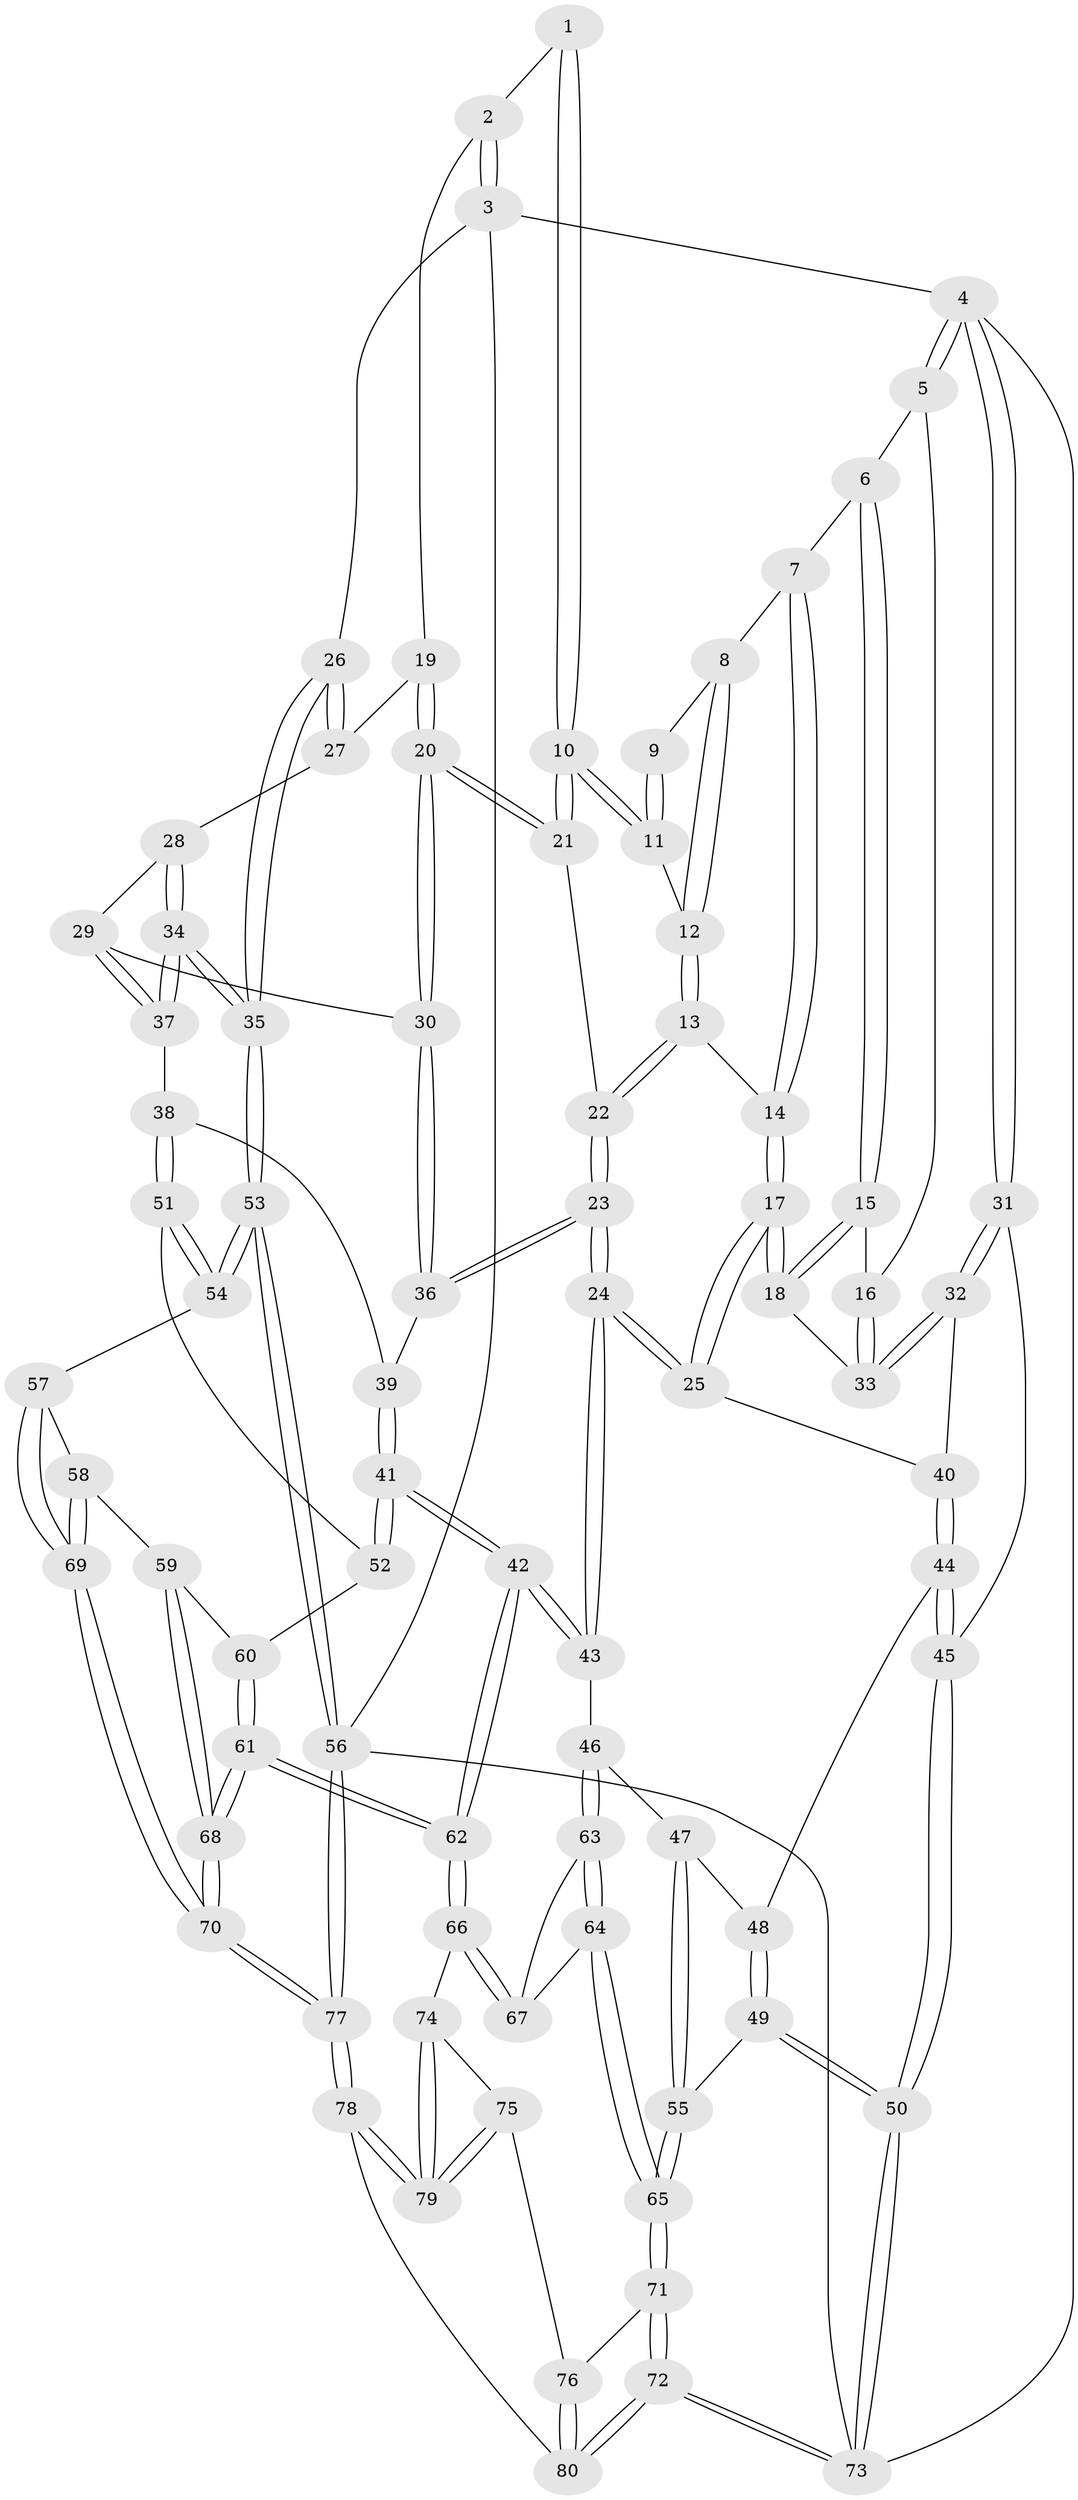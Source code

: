 // coarse degree distribution, {3: 0.25, 10: 0.03125, 5: 0.25, 4: 0.375, 7: 0.0625, 6: 0.03125}
// Generated by graph-tools (version 1.1) at 2025/21/03/04/25 18:21:04]
// undirected, 80 vertices, 197 edges
graph export_dot {
graph [start="1"]
  node [color=gray90,style=filled];
  1 [pos="+0.7107143793796621+0"];
  2 [pos="+1+0"];
  3 [pos="+1+0"];
  4 [pos="+0+0"];
  5 [pos="+0.09139027309983319+0"];
  6 [pos="+0.28022398902872425+0"];
  7 [pos="+0.3381108568143038+0"];
  8 [pos="+0.40388533627333895+0"];
  9 [pos="+0.5796893892392982+0"];
  10 [pos="+0.7060140763124869+0.15397514362493986"];
  11 [pos="+0.576963251517096+0.05893012162779873"];
  12 [pos="+0.5245320657085412+0.08129831299809026"];
  13 [pos="+0.4846281701804274+0.11084271668351042"];
  14 [pos="+0.4565030335597901+0.10823825613261015"];
  15 [pos="+0.2534794146116701+0"];
  16 [pos="+0.04992874997688336+0.13218448367985997"];
  17 [pos="+0.31360614421961963+0.22054307647241822"];
  18 [pos="+0.2784858421144849+0.18654830345795173"];
  19 [pos="+0.8372433090182605+0.11909680075952998"];
  20 [pos="+0.7151940643765716+0.17318764965075245"];
  21 [pos="+0.7147543336521222+0.1728035692644001"];
  22 [pos="+0.5466355728989885+0.19368926269132614"];
  23 [pos="+0.43463478313630227+0.3629659494473337"];
  24 [pos="+0.4238689995026779+0.3720448620453154"];
  25 [pos="+0.34631361969933366+0.31779778557560445"];
  26 [pos="+1+0.068270627208118"];
  27 [pos="+0.9150329842416832+0.16129173533908403"];
  28 [pos="+0.9204019365585167+0.2506903045825719"];
  29 [pos="+0.8236913751236262+0.2869710674032115"];
  30 [pos="+0.7181209105374351+0.20158685794832895"];
  31 [pos="+0+0.2494898240492237"];
  32 [pos="+0+0.24110239571299327"];
  33 [pos="+0.01418639688741252+0.19973403254768196"];
  34 [pos="+1+0.3971657422641803"];
  35 [pos="+1+0.40320560241064307"];
  36 [pos="+0.6889256022191419+0.2674132510882334"];
  37 [pos="+0.8701670241574372+0.4441150216465405"];
  38 [pos="+0.8442575334914483+0.4652847957333082"];
  39 [pos="+0.689718087840097+0.28306506875782333"];
  40 [pos="+0.17312173019208701+0.4147598079673978"];
  41 [pos="+0.6347885657786032+0.5528556973014267"];
  42 [pos="+0.6150358443208549+0.5617318639430614"];
  43 [pos="+0.48767997733625984+0.5332412566779826"];
  44 [pos="+0.16952967913515762+0.43324437764378465"];
  45 [pos="+0+0.5779289401971531"];
  46 [pos="+0.46496492973331166+0.554698790025791"];
  47 [pos="+0.29139922798269385+0.561281055848876"];
  48 [pos="+0.174559538341827+0.47736165079991266"];
  49 [pos="+0.09712313277411716+0.648140831431946"];
  50 [pos="+0+0.6059439476716796"];
  51 [pos="+0.7844033153226145+0.5351944700425414"];
  52 [pos="+0.7834836484195367+0.535577081036003"];
  53 [pos="+1+0.7864797612680177"];
  54 [pos="+1+0.7496088242232198"];
  55 [pos="+0.1464011937623177+0.6879256918769631"];
  56 [pos="+1+1"];
  57 [pos="+0.9867279266807003+0.7628039275047639"];
  58 [pos="+0.87198062896616+0.742866360451175"];
  59 [pos="+0.8439328953307337+0.735914680198467"];
  60 [pos="+0.8136567161036128+0.6755300082413157"];
  61 [pos="+0.6725095131986895+0.8371016709433615"];
  62 [pos="+0.6683230424244799+0.8333938867202743"];
  63 [pos="+0.4285677794727903+0.6333212240567188"];
  64 [pos="+0.22549819353080705+0.797591282185896"];
  65 [pos="+0.21516565759307166+0.8034377407505238"];
  66 [pos="+0.4952501031590445+0.8587094461805999"];
  67 [pos="+0.46747339590048537+0.8136225198710194"];
  68 [pos="+0.6784346513380821+0.8432028519201651"];
  69 [pos="+0.7846960452909358+0.879794917360531"];
  70 [pos="+0.721926935046764+0.9196341364231901"];
  71 [pos="+0.21398300301360873+0.8106052463163508"];
  72 [pos="+0+1"];
  73 [pos="+0+1"];
  74 [pos="+0.4686541250023489+0.8962309028476384"];
  75 [pos="+0.4202357294387042+0.939110582301959"];
  76 [pos="+0.41017150750600045+0.9469424934380625"];
  77 [pos="+0.7907179039789402+1"];
  78 [pos="+0.7805428843135395+1"];
  79 [pos="+0.5949819419086851+1"];
  80 [pos="+0.3709671228769403+1"];
  1 -- 2;
  1 -- 10;
  1 -- 10;
  2 -- 3;
  2 -- 3;
  2 -- 19;
  3 -- 4;
  3 -- 26;
  3 -- 56;
  4 -- 5;
  4 -- 5;
  4 -- 31;
  4 -- 31;
  4 -- 73;
  5 -- 6;
  5 -- 16;
  6 -- 7;
  6 -- 15;
  6 -- 15;
  7 -- 8;
  7 -- 14;
  7 -- 14;
  8 -- 9;
  8 -- 12;
  8 -- 12;
  9 -- 11;
  9 -- 11;
  10 -- 11;
  10 -- 11;
  10 -- 21;
  10 -- 21;
  11 -- 12;
  12 -- 13;
  12 -- 13;
  13 -- 14;
  13 -- 22;
  13 -- 22;
  14 -- 17;
  14 -- 17;
  15 -- 16;
  15 -- 18;
  15 -- 18;
  16 -- 33;
  16 -- 33;
  17 -- 18;
  17 -- 18;
  17 -- 25;
  17 -- 25;
  18 -- 33;
  19 -- 20;
  19 -- 20;
  19 -- 27;
  20 -- 21;
  20 -- 21;
  20 -- 30;
  20 -- 30;
  21 -- 22;
  22 -- 23;
  22 -- 23;
  23 -- 24;
  23 -- 24;
  23 -- 36;
  23 -- 36;
  24 -- 25;
  24 -- 25;
  24 -- 43;
  24 -- 43;
  25 -- 40;
  26 -- 27;
  26 -- 27;
  26 -- 35;
  26 -- 35;
  27 -- 28;
  28 -- 29;
  28 -- 34;
  28 -- 34;
  29 -- 30;
  29 -- 37;
  29 -- 37;
  30 -- 36;
  30 -- 36;
  31 -- 32;
  31 -- 32;
  31 -- 45;
  32 -- 33;
  32 -- 33;
  32 -- 40;
  34 -- 35;
  34 -- 35;
  34 -- 37;
  34 -- 37;
  35 -- 53;
  35 -- 53;
  36 -- 39;
  37 -- 38;
  38 -- 39;
  38 -- 51;
  38 -- 51;
  39 -- 41;
  39 -- 41;
  40 -- 44;
  40 -- 44;
  41 -- 42;
  41 -- 42;
  41 -- 52;
  41 -- 52;
  42 -- 43;
  42 -- 43;
  42 -- 62;
  42 -- 62;
  43 -- 46;
  44 -- 45;
  44 -- 45;
  44 -- 48;
  45 -- 50;
  45 -- 50;
  46 -- 47;
  46 -- 63;
  46 -- 63;
  47 -- 48;
  47 -- 55;
  47 -- 55;
  48 -- 49;
  48 -- 49;
  49 -- 50;
  49 -- 50;
  49 -- 55;
  50 -- 73;
  50 -- 73;
  51 -- 52;
  51 -- 54;
  51 -- 54;
  52 -- 60;
  53 -- 54;
  53 -- 54;
  53 -- 56;
  53 -- 56;
  54 -- 57;
  55 -- 65;
  55 -- 65;
  56 -- 77;
  56 -- 77;
  56 -- 73;
  57 -- 58;
  57 -- 69;
  57 -- 69;
  58 -- 59;
  58 -- 69;
  58 -- 69;
  59 -- 60;
  59 -- 68;
  59 -- 68;
  60 -- 61;
  60 -- 61;
  61 -- 62;
  61 -- 62;
  61 -- 68;
  61 -- 68;
  62 -- 66;
  62 -- 66;
  63 -- 64;
  63 -- 64;
  63 -- 67;
  64 -- 65;
  64 -- 65;
  64 -- 67;
  65 -- 71;
  65 -- 71;
  66 -- 67;
  66 -- 67;
  66 -- 74;
  68 -- 70;
  68 -- 70;
  69 -- 70;
  69 -- 70;
  70 -- 77;
  70 -- 77;
  71 -- 72;
  71 -- 72;
  71 -- 76;
  72 -- 73;
  72 -- 73;
  72 -- 80;
  72 -- 80;
  74 -- 75;
  74 -- 79;
  74 -- 79;
  75 -- 76;
  75 -- 79;
  75 -- 79;
  76 -- 80;
  76 -- 80;
  77 -- 78;
  77 -- 78;
  78 -- 79;
  78 -- 79;
  78 -- 80;
}
